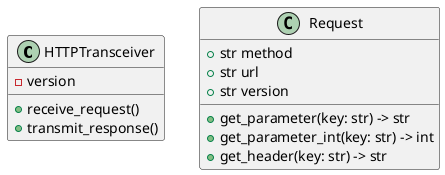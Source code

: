 @startuml Classes
skinparam shadowing false

class HTTPTransceiver {
 -version
 +receive_request()
 +transmit_response()
}

class Request {
  +str method
  +str url
  +str version
  +get_parameter(key: str) -> str
  +get_parameter_int(key: str) -> int
  +get_header(key: str) -> str
}
@enduml